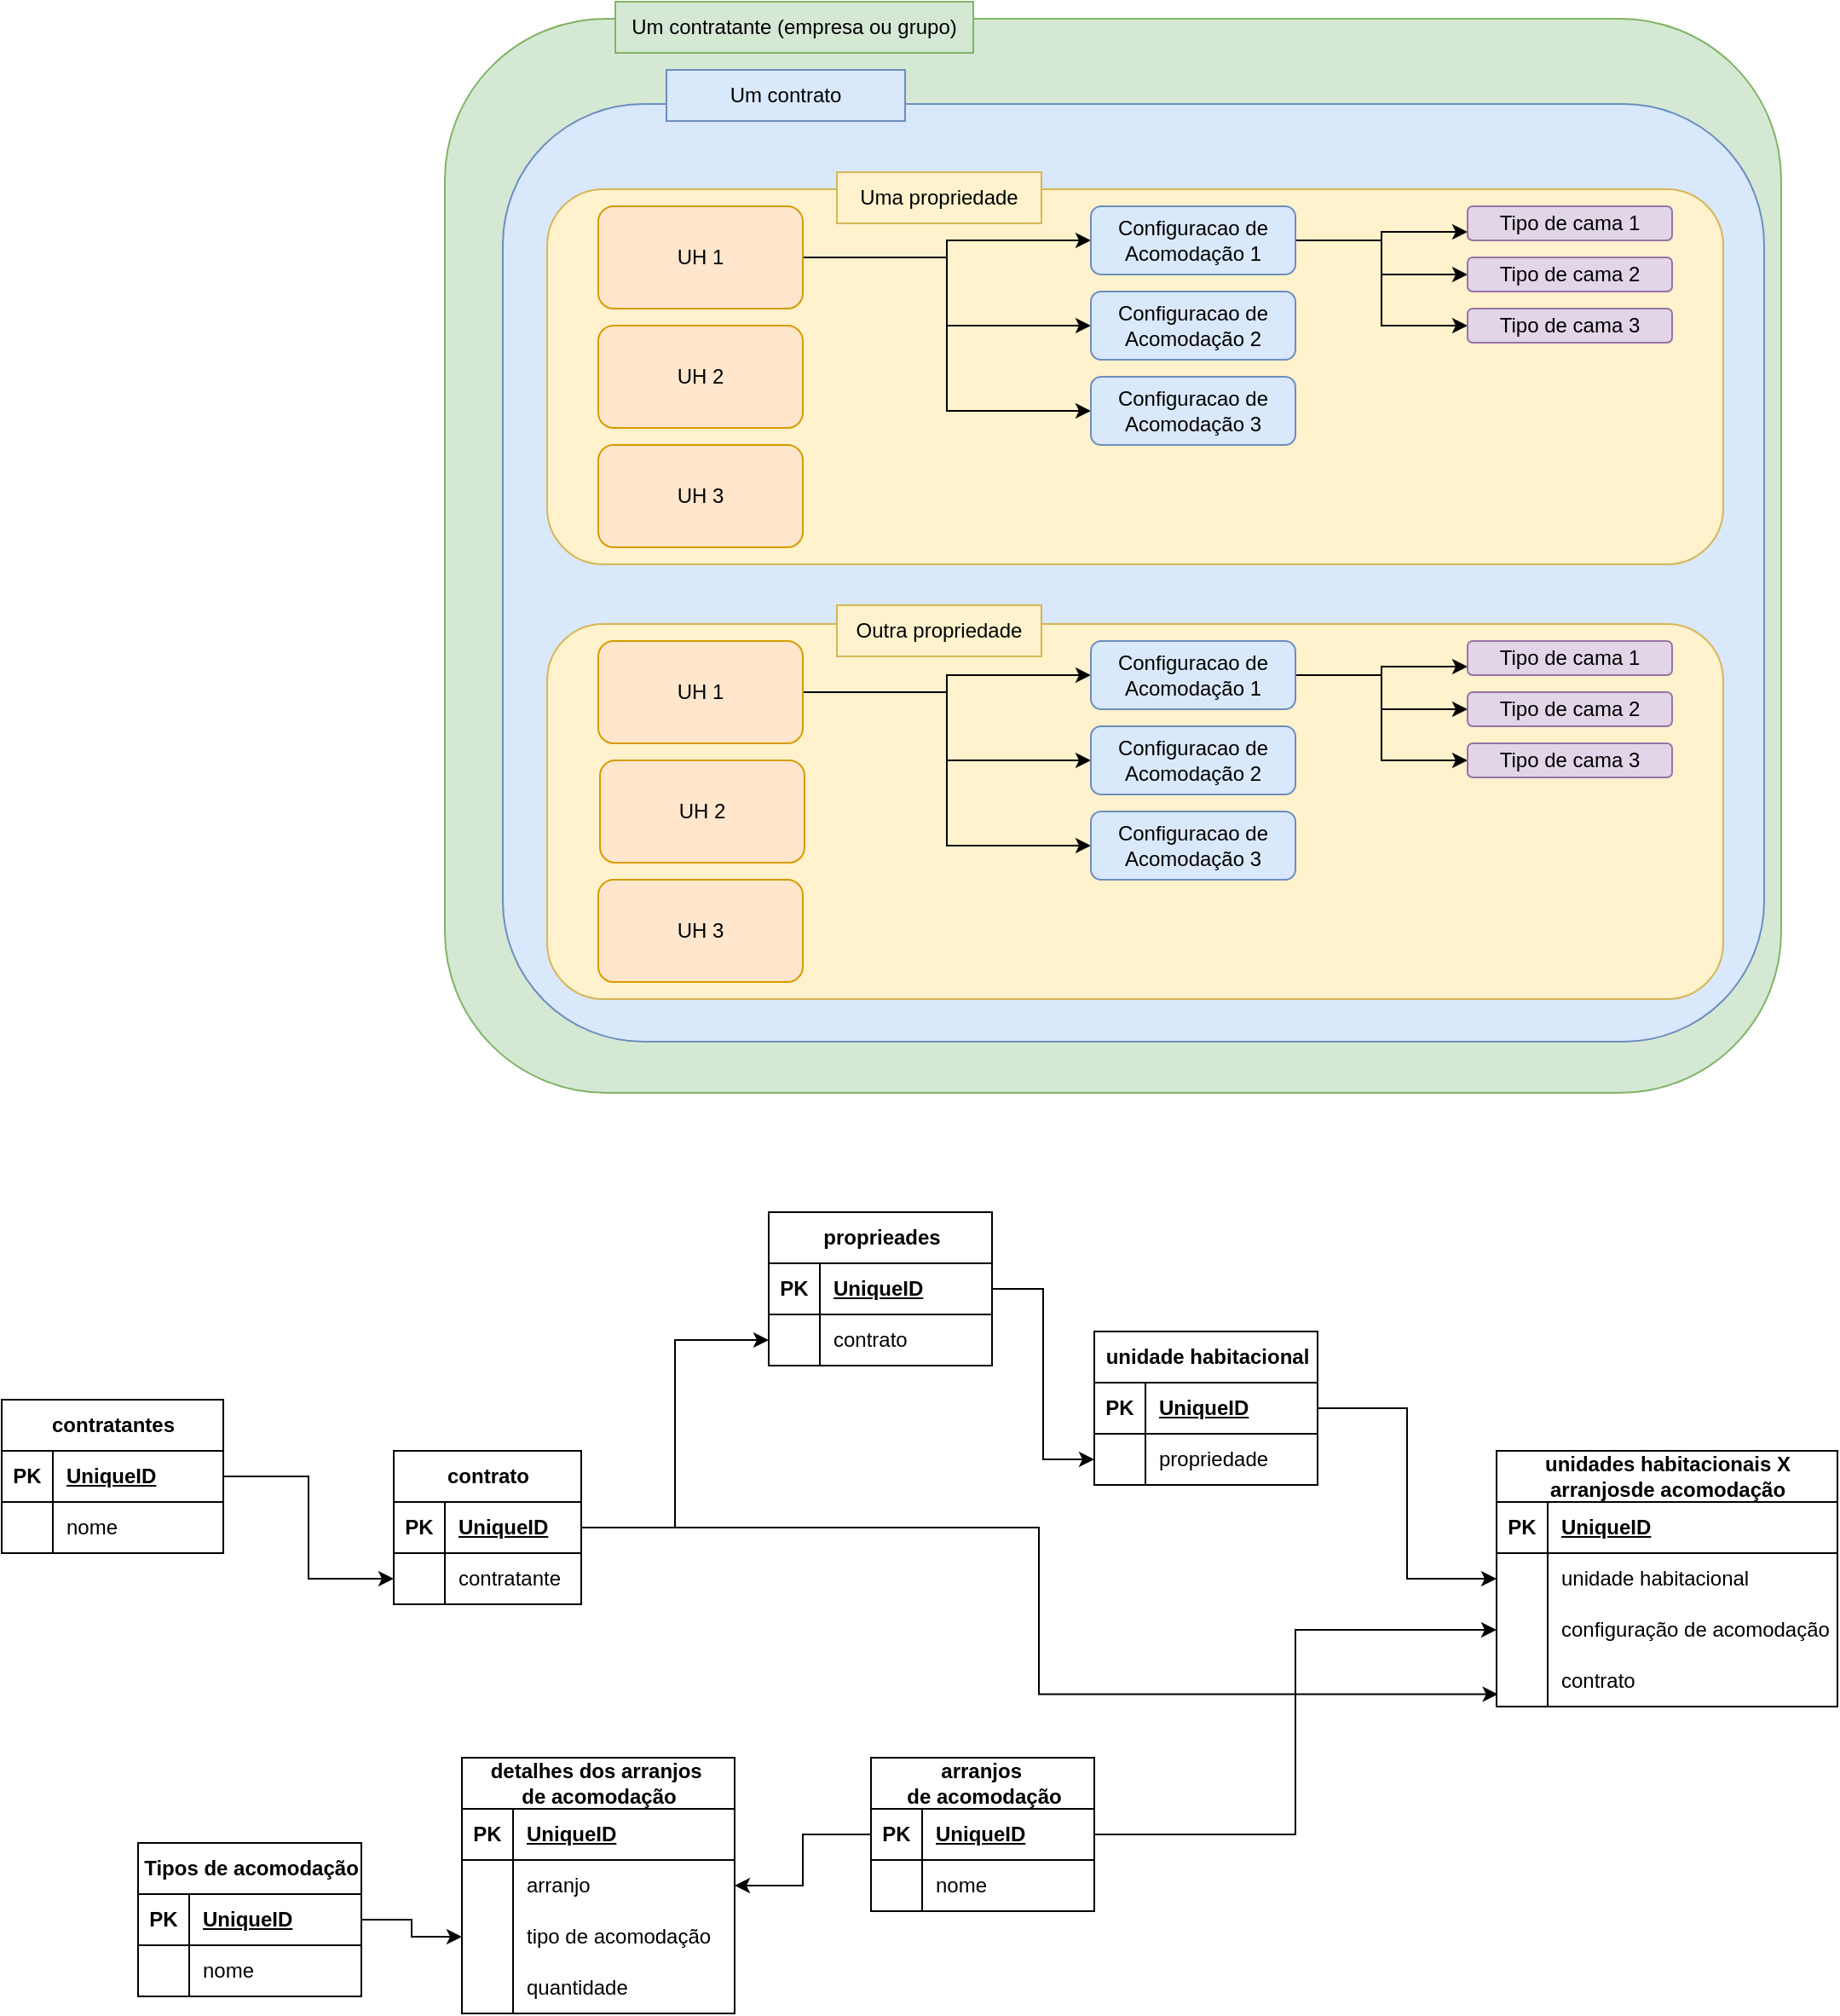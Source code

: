 <mxfile version="24.7.17">
  <diagram name="Página-1" id="bzNBxCzF1qFJ-Q7jRz6z">
    <mxGraphModel dx="2117" dy="725" grid="1" gridSize="10" guides="1" tooltips="1" connect="1" arrows="1" fold="1" page="1" pageScale="1" pageWidth="827" pageHeight="1169" math="0" shadow="0">
      <root>
        <mxCell id="0" />
        <mxCell id="1" parent="0" />
        <mxCell id="Z4XfltfonYbvwZVMahgY-47" value="" style="rounded=1;whiteSpace=wrap;html=1;fillColor=#d5e8d4;strokeColor=#82b366;" parent="1" vertex="1">
          <mxGeometry x="30" y="70" width="784" height="630" as="geometry" />
        </mxCell>
        <mxCell id="Z4XfltfonYbvwZVMahgY-44" value="" style="rounded=1;whiteSpace=wrap;html=1;fillColor=#dae8fc;strokeColor=#6c8ebf;" parent="1" vertex="1">
          <mxGeometry x="64" y="120" width="740" height="550" as="geometry" />
        </mxCell>
        <mxCell id="Z4XfltfonYbvwZVMahgY-8" value="" style="rounded=1;whiteSpace=wrap;html=1;fillColor=#fff2cc;strokeColor=#d6b656;" parent="1" vertex="1">
          <mxGeometry x="90" y="170" width="690" height="220" as="geometry" />
        </mxCell>
        <mxCell id="Z4XfltfonYbvwZVMahgY-5" value="Uma propriedade" style="text;html=1;align=center;verticalAlign=middle;whiteSpace=wrap;rounded=0;fillColor=#fff2cc;strokeColor=#d6b656;" parent="1" vertex="1">
          <mxGeometry x="260" y="160" width="120" height="30" as="geometry" />
        </mxCell>
        <mxCell id="Z4XfltfonYbvwZVMahgY-15" style="edgeStyle=orthogonalEdgeStyle;rounded=0;orthogonalLoop=1;jettySize=auto;html=1;" parent="1" source="Z4XfltfonYbvwZVMahgY-9" target="Z4XfltfonYbvwZVMahgY-12" edge="1">
          <mxGeometry relative="1" as="geometry" />
        </mxCell>
        <mxCell id="Z4XfltfonYbvwZVMahgY-17" style="edgeStyle=orthogonalEdgeStyle;rounded=0;orthogonalLoop=1;jettySize=auto;html=1;entryX=0;entryY=0.5;entryDx=0;entryDy=0;" parent="1" source="Z4XfltfonYbvwZVMahgY-9" target="Z4XfltfonYbvwZVMahgY-14" edge="1">
          <mxGeometry relative="1" as="geometry" />
        </mxCell>
        <mxCell id="Z4XfltfonYbvwZVMahgY-18" style="edgeStyle=orthogonalEdgeStyle;rounded=0;orthogonalLoop=1;jettySize=auto;html=1;entryX=0;entryY=0.5;entryDx=0;entryDy=0;" parent="1" source="Z4XfltfonYbvwZVMahgY-9" target="Z4XfltfonYbvwZVMahgY-13" edge="1">
          <mxGeometry relative="1" as="geometry" />
        </mxCell>
        <mxCell id="Z4XfltfonYbvwZVMahgY-9" value="UH 1" style="rounded=1;whiteSpace=wrap;html=1;fillColor=#ffe6cc;strokeColor=#d79b00;" parent="1" vertex="1">
          <mxGeometry x="120" y="180" width="120" height="60" as="geometry" />
        </mxCell>
        <mxCell id="Z4XfltfonYbvwZVMahgY-10" value="UH 2" style="rounded=1;whiteSpace=wrap;html=1;fillColor=#ffe6cc;strokeColor=#d79b00;" parent="1" vertex="1">
          <mxGeometry x="120" y="250" width="120" height="60" as="geometry" />
        </mxCell>
        <mxCell id="Z4XfltfonYbvwZVMahgY-11" value="UH 3" style="rounded=1;whiteSpace=wrap;html=1;fillColor=#ffe6cc;strokeColor=#d79b00;" parent="1" vertex="1">
          <mxGeometry x="120" y="320" width="120" height="60" as="geometry" />
        </mxCell>
        <mxCell id="Z4XfltfonYbvwZVMahgY-23" style="edgeStyle=orthogonalEdgeStyle;rounded=0;orthogonalLoop=1;jettySize=auto;html=1;entryX=0;entryY=0.75;entryDx=0;entryDy=0;" parent="1" source="Z4XfltfonYbvwZVMahgY-12" target="Z4XfltfonYbvwZVMahgY-19" edge="1">
          <mxGeometry relative="1" as="geometry" />
        </mxCell>
        <mxCell id="Z4XfltfonYbvwZVMahgY-24" style="edgeStyle=orthogonalEdgeStyle;rounded=0;orthogonalLoop=1;jettySize=auto;html=1;" parent="1" source="Z4XfltfonYbvwZVMahgY-12" target="Z4XfltfonYbvwZVMahgY-20" edge="1">
          <mxGeometry relative="1" as="geometry" />
        </mxCell>
        <mxCell id="Z4XfltfonYbvwZVMahgY-25" style="edgeStyle=orthogonalEdgeStyle;rounded=0;orthogonalLoop=1;jettySize=auto;html=1;entryX=0;entryY=0.5;entryDx=0;entryDy=0;" parent="1" source="Z4XfltfonYbvwZVMahgY-12" target="Z4XfltfonYbvwZVMahgY-21" edge="1">
          <mxGeometry relative="1" as="geometry" />
        </mxCell>
        <mxCell id="Z4XfltfonYbvwZVMahgY-12" value="Configuracao de Acomodação 1" style="rounded=1;whiteSpace=wrap;html=1;fillColor=#dae8fc;strokeColor=#6c8ebf;" parent="1" vertex="1">
          <mxGeometry x="409" y="180" width="120" height="40" as="geometry" />
        </mxCell>
        <mxCell id="Z4XfltfonYbvwZVMahgY-13" value="Configuracao de Acomodação 2" style="rounded=1;whiteSpace=wrap;html=1;fillColor=#dae8fc;strokeColor=#6c8ebf;" parent="1" vertex="1">
          <mxGeometry x="409" y="230" width="120" height="40" as="geometry" />
        </mxCell>
        <mxCell id="Z4XfltfonYbvwZVMahgY-14" value="Configuracao de Acomodação 3" style="rounded=1;whiteSpace=wrap;html=1;fillColor=#dae8fc;strokeColor=#6c8ebf;" parent="1" vertex="1">
          <mxGeometry x="409" y="280" width="120" height="40" as="geometry" />
        </mxCell>
        <mxCell id="Z4XfltfonYbvwZVMahgY-19" value="Tipo de cama 1" style="rounded=1;whiteSpace=wrap;html=1;fillColor=#e1d5e7;strokeColor=#9673a6;" parent="1" vertex="1">
          <mxGeometry x="630" y="180" width="120" height="20" as="geometry" />
        </mxCell>
        <mxCell id="Z4XfltfonYbvwZVMahgY-20" value="Tipo de cama 2" style="rounded=1;whiteSpace=wrap;html=1;fillColor=#e1d5e7;strokeColor=#9673a6;" parent="1" vertex="1">
          <mxGeometry x="630" y="210" width="120" height="20" as="geometry" />
        </mxCell>
        <mxCell id="Z4XfltfonYbvwZVMahgY-21" value="Tipo de cama 3" style="rounded=1;whiteSpace=wrap;html=1;fillColor=#e1d5e7;strokeColor=#9673a6;" parent="1" vertex="1">
          <mxGeometry x="630" y="240" width="120" height="20" as="geometry" />
        </mxCell>
        <mxCell id="Z4XfltfonYbvwZVMahgY-27" value="" style="rounded=1;whiteSpace=wrap;html=1;fillColor=#fff2cc;strokeColor=#d6b656;" parent="1" vertex="1">
          <mxGeometry x="90" y="425" width="690" height="220" as="geometry" />
        </mxCell>
        <mxCell id="Z4XfltfonYbvwZVMahgY-28" style="edgeStyle=orthogonalEdgeStyle;rounded=0;orthogonalLoop=1;jettySize=auto;html=1;" parent="1" source="Z4XfltfonYbvwZVMahgY-31" target="Z4XfltfonYbvwZVMahgY-37" edge="1">
          <mxGeometry relative="1" as="geometry" />
        </mxCell>
        <mxCell id="Z4XfltfonYbvwZVMahgY-29" style="edgeStyle=orthogonalEdgeStyle;rounded=0;orthogonalLoop=1;jettySize=auto;html=1;entryX=0;entryY=0.5;entryDx=0;entryDy=0;" parent="1" source="Z4XfltfonYbvwZVMahgY-31" target="Z4XfltfonYbvwZVMahgY-39" edge="1">
          <mxGeometry relative="1" as="geometry" />
        </mxCell>
        <mxCell id="Z4XfltfonYbvwZVMahgY-30" style="edgeStyle=orthogonalEdgeStyle;rounded=0;orthogonalLoop=1;jettySize=auto;html=1;entryX=0;entryY=0.5;entryDx=0;entryDy=0;" parent="1" source="Z4XfltfonYbvwZVMahgY-31" target="Z4XfltfonYbvwZVMahgY-38" edge="1">
          <mxGeometry relative="1" as="geometry" />
        </mxCell>
        <mxCell id="Z4XfltfonYbvwZVMahgY-31" value="UH 1" style="rounded=1;whiteSpace=wrap;html=1;fillColor=#ffe6cc;strokeColor=#d79b00;" parent="1" vertex="1">
          <mxGeometry x="120" y="435" width="120" height="60" as="geometry" />
        </mxCell>
        <mxCell id="Z4XfltfonYbvwZVMahgY-32" value="UH 2" style="rounded=1;whiteSpace=wrap;html=1;fillColor=#ffe6cc;strokeColor=#d79b00;" parent="1" vertex="1">
          <mxGeometry x="121" y="505" width="120" height="60" as="geometry" />
        </mxCell>
        <mxCell id="Z4XfltfonYbvwZVMahgY-33" value="UH 3" style="rounded=1;whiteSpace=wrap;html=1;fillColor=#ffe6cc;strokeColor=#d79b00;" parent="1" vertex="1">
          <mxGeometry x="120" y="575" width="120" height="60" as="geometry" />
        </mxCell>
        <mxCell id="Z4XfltfonYbvwZVMahgY-34" style="edgeStyle=orthogonalEdgeStyle;rounded=0;orthogonalLoop=1;jettySize=auto;html=1;entryX=0;entryY=0.75;entryDx=0;entryDy=0;" parent="1" source="Z4XfltfonYbvwZVMahgY-37" target="Z4XfltfonYbvwZVMahgY-40" edge="1">
          <mxGeometry relative="1" as="geometry" />
        </mxCell>
        <mxCell id="Z4XfltfonYbvwZVMahgY-35" style="edgeStyle=orthogonalEdgeStyle;rounded=0;orthogonalLoop=1;jettySize=auto;html=1;" parent="1" source="Z4XfltfonYbvwZVMahgY-37" target="Z4XfltfonYbvwZVMahgY-41" edge="1">
          <mxGeometry relative="1" as="geometry" />
        </mxCell>
        <mxCell id="Z4XfltfonYbvwZVMahgY-36" style="edgeStyle=orthogonalEdgeStyle;rounded=0;orthogonalLoop=1;jettySize=auto;html=1;entryX=0;entryY=0.5;entryDx=0;entryDy=0;" parent="1" source="Z4XfltfonYbvwZVMahgY-37" target="Z4XfltfonYbvwZVMahgY-42" edge="1">
          <mxGeometry relative="1" as="geometry" />
        </mxCell>
        <mxCell id="Z4XfltfonYbvwZVMahgY-37" value="Configuracao de Acomodação 1" style="rounded=1;whiteSpace=wrap;html=1;fillColor=#dae8fc;strokeColor=#6c8ebf;" parent="1" vertex="1">
          <mxGeometry x="409" y="435" width="120" height="40" as="geometry" />
        </mxCell>
        <mxCell id="Z4XfltfonYbvwZVMahgY-38" value="Configuracao de Acomodação 2" style="rounded=1;whiteSpace=wrap;html=1;fillColor=#dae8fc;strokeColor=#6c8ebf;" parent="1" vertex="1">
          <mxGeometry x="409" y="485" width="120" height="40" as="geometry" />
        </mxCell>
        <mxCell id="Z4XfltfonYbvwZVMahgY-39" value="Configuracao de Acomodação 3" style="rounded=1;whiteSpace=wrap;html=1;fillColor=#dae8fc;strokeColor=#6c8ebf;" parent="1" vertex="1">
          <mxGeometry x="409" y="535" width="120" height="40" as="geometry" />
        </mxCell>
        <mxCell id="Z4XfltfonYbvwZVMahgY-40" value="Tipo de cama 1" style="rounded=1;whiteSpace=wrap;html=1;fillColor=#e1d5e7;strokeColor=#9673a6;" parent="1" vertex="1">
          <mxGeometry x="630" y="435" width="120" height="20" as="geometry" />
        </mxCell>
        <mxCell id="Z4XfltfonYbvwZVMahgY-41" value="Tipo de cama 2" style="rounded=1;whiteSpace=wrap;html=1;fillColor=#e1d5e7;strokeColor=#9673a6;" parent="1" vertex="1">
          <mxGeometry x="630" y="465" width="120" height="20" as="geometry" />
        </mxCell>
        <mxCell id="Z4XfltfonYbvwZVMahgY-42" value="Tipo de cama 3" style="rounded=1;whiteSpace=wrap;html=1;fillColor=#e1d5e7;strokeColor=#9673a6;" parent="1" vertex="1">
          <mxGeometry x="630" y="495" width="120" height="20" as="geometry" />
        </mxCell>
        <mxCell id="Z4XfltfonYbvwZVMahgY-43" value="Outra propriedade" style="text;html=1;align=center;verticalAlign=middle;whiteSpace=wrap;rounded=0;fillColor=#fff2cc;strokeColor=#d6b656;" parent="1" vertex="1">
          <mxGeometry x="260" y="414" width="120" height="30" as="geometry" />
        </mxCell>
        <mxCell id="Z4XfltfonYbvwZVMahgY-45" value="Um contrato" style="text;html=1;align=center;verticalAlign=middle;whiteSpace=wrap;rounded=0;fillColor=#dae8fc;strokeColor=#6c8ebf;" parent="1" vertex="1">
          <mxGeometry x="160" y="100" width="140" height="30" as="geometry" />
        </mxCell>
        <mxCell id="Z4XfltfonYbvwZVMahgY-48" value="Um contratante (empresa ou grupo)" style="text;html=1;align=center;verticalAlign=middle;whiteSpace=wrap;rounded=0;fillColor=#d5e8d4;strokeColor=#82b366;" parent="1" vertex="1">
          <mxGeometry x="130" y="60" width="210" height="30" as="geometry" />
        </mxCell>
        <mxCell id="Z4XfltfonYbvwZVMahgY-49" value="contratantes" style="shape=table;startSize=30;container=1;collapsible=1;childLayout=tableLayout;fixedRows=1;rowLines=0;fontStyle=1;align=center;resizeLast=1;html=1;" parent="1" vertex="1">
          <mxGeometry x="-230" y="880" width="130" height="90" as="geometry" />
        </mxCell>
        <mxCell id="Z4XfltfonYbvwZVMahgY-50" value="" style="shape=tableRow;horizontal=0;startSize=0;swimlaneHead=0;swimlaneBody=0;fillColor=none;collapsible=0;dropTarget=0;points=[[0,0.5],[1,0.5]];portConstraint=eastwest;top=0;left=0;right=0;bottom=1;" parent="Z4XfltfonYbvwZVMahgY-49" vertex="1">
          <mxGeometry y="30" width="130" height="30" as="geometry" />
        </mxCell>
        <mxCell id="Z4XfltfonYbvwZVMahgY-51" value="PK" style="shape=partialRectangle;connectable=0;fillColor=none;top=0;left=0;bottom=0;right=0;fontStyle=1;overflow=hidden;whiteSpace=wrap;html=1;" parent="Z4XfltfonYbvwZVMahgY-50" vertex="1">
          <mxGeometry width="30" height="30" as="geometry">
            <mxRectangle width="30" height="30" as="alternateBounds" />
          </mxGeometry>
        </mxCell>
        <mxCell id="Z4XfltfonYbvwZVMahgY-52" value="UniqueID" style="shape=partialRectangle;connectable=0;fillColor=none;top=0;left=0;bottom=0;right=0;align=left;spacingLeft=6;fontStyle=5;overflow=hidden;whiteSpace=wrap;html=1;" parent="Z4XfltfonYbvwZVMahgY-50" vertex="1">
          <mxGeometry x="30" width="100" height="30" as="geometry">
            <mxRectangle width="100" height="30" as="alternateBounds" />
          </mxGeometry>
        </mxCell>
        <mxCell id="Z4XfltfonYbvwZVMahgY-53" value="" style="shape=tableRow;horizontal=0;startSize=0;swimlaneHead=0;swimlaneBody=0;fillColor=none;collapsible=0;dropTarget=0;points=[[0,0.5],[1,0.5]];portConstraint=eastwest;top=0;left=0;right=0;bottom=0;" parent="Z4XfltfonYbvwZVMahgY-49" vertex="1">
          <mxGeometry y="60" width="130" height="30" as="geometry" />
        </mxCell>
        <mxCell id="Z4XfltfonYbvwZVMahgY-54" value="" style="shape=partialRectangle;connectable=0;fillColor=none;top=0;left=0;bottom=0;right=0;editable=1;overflow=hidden;whiteSpace=wrap;html=1;" parent="Z4XfltfonYbvwZVMahgY-53" vertex="1">
          <mxGeometry width="30" height="30" as="geometry">
            <mxRectangle width="30" height="30" as="alternateBounds" />
          </mxGeometry>
        </mxCell>
        <mxCell id="Z4XfltfonYbvwZVMahgY-55" value="nome" style="shape=partialRectangle;connectable=0;fillColor=none;top=0;left=0;bottom=0;right=0;align=left;spacingLeft=6;overflow=hidden;whiteSpace=wrap;html=1;" parent="Z4XfltfonYbvwZVMahgY-53" vertex="1">
          <mxGeometry x="30" width="100" height="30" as="geometry">
            <mxRectangle width="100" height="30" as="alternateBounds" />
          </mxGeometry>
        </mxCell>
        <mxCell id="Z4XfltfonYbvwZVMahgY-62" value="contrato" style="shape=table;startSize=30;container=1;collapsible=1;childLayout=tableLayout;fixedRows=1;rowLines=0;fontStyle=1;align=center;resizeLast=1;html=1;" parent="1" vertex="1">
          <mxGeometry y="910" width="110" height="90" as="geometry" />
        </mxCell>
        <mxCell id="Z4XfltfonYbvwZVMahgY-63" value="" style="shape=tableRow;horizontal=0;startSize=0;swimlaneHead=0;swimlaneBody=0;fillColor=none;collapsible=0;dropTarget=0;points=[[0,0.5],[1,0.5]];portConstraint=eastwest;top=0;left=0;right=0;bottom=1;" parent="Z4XfltfonYbvwZVMahgY-62" vertex="1">
          <mxGeometry y="30" width="110" height="30" as="geometry" />
        </mxCell>
        <mxCell id="Z4XfltfonYbvwZVMahgY-64" value="PK" style="shape=partialRectangle;connectable=0;fillColor=none;top=0;left=0;bottom=0;right=0;fontStyle=1;overflow=hidden;whiteSpace=wrap;html=1;" parent="Z4XfltfonYbvwZVMahgY-63" vertex="1">
          <mxGeometry width="30" height="30" as="geometry">
            <mxRectangle width="30" height="30" as="alternateBounds" />
          </mxGeometry>
        </mxCell>
        <mxCell id="Z4XfltfonYbvwZVMahgY-65" value="UniqueID" style="shape=partialRectangle;connectable=0;fillColor=none;top=0;left=0;bottom=0;right=0;align=left;spacingLeft=6;fontStyle=5;overflow=hidden;whiteSpace=wrap;html=1;" parent="Z4XfltfonYbvwZVMahgY-63" vertex="1">
          <mxGeometry x="30" width="80" height="30" as="geometry">
            <mxRectangle width="80" height="30" as="alternateBounds" />
          </mxGeometry>
        </mxCell>
        <mxCell id="Z4XfltfonYbvwZVMahgY-66" value="" style="shape=tableRow;horizontal=0;startSize=0;swimlaneHead=0;swimlaneBody=0;fillColor=none;collapsible=0;dropTarget=0;points=[[0,0.5],[1,0.5]];portConstraint=eastwest;top=0;left=0;right=0;bottom=0;" parent="Z4XfltfonYbvwZVMahgY-62" vertex="1">
          <mxGeometry y="60" width="110" height="30" as="geometry" />
        </mxCell>
        <mxCell id="Z4XfltfonYbvwZVMahgY-67" value="" style="shape=partialRectangle;connectable=0;fillColor=none;top=0;left=0;bottom=0;right=0;editable=1;overflow=hidden;whiteSpace=wrap;html=1;" parent="Z4XfltfonYbvwZVMahgY-66" vertex="1">
          <mxGeometry width="30" height="30" as="geometry">
            <mxRectangle width="30" height="30" as="alternateBounds" />
          </mxGeometry>
        </mxCell>
        <mxCell id="Z4XfltfonYbvwZVMahgY-68" value="contratante" style="shape=partialRectangle;connectable=0;fillColor=none;top=0;left=0;bottom=0;right=0;align=left;spacingLeft=6;overflow=hidden;whiteSpace=wrap;html=1;" parent="Z4XfltfonYbvwZVMahgY-66" vertex="1">
          <mxGeometry x="30" width="80" height="30" as="geometry">
            <mxRectangle width="80" height="30" as="alternateBounds" />
          </mxGeometry>
        </mxCell>
        <mxCell id="Z4XfltfonYbvwZVMahgY-69" style="edgeStyle=orthogonalEdgeStyle;rounded=0;orthogonalLoop=1;jettySize=auto;html=1;" parent="1" source="Z4XfltfonYbvwZVMahgY-50" target="Z4XfltfonYbvwZVMahgY-66" edge="1">
          <mxGeometry relative="1" as="geometry" />
        </mxCell>
        <mxCell id="Z4XfltfonYbvwZVMahgY-70" value="unidade habitacional" style="shape=table;startSize=30;container=1;collapsible=1;childLayout=tableLayout;fixedRows=1;rowLines=0;fontStyle=1;align=center;resizeLast=1;html=1;" parent="1" vertex="1">
          <mxGeometry x="411" y="840" width="131" height="90" as="geometry" />
        </mxCell>
        <mxCell id="Z4XfltfonYbvwZVMahgY-71" value="" style="shape=tableRow;horizontal=0;startSize=0;swimlaneHead=0;swimlaneBody=0;fillColor=none;collapsible=0;dropTarget=0;points=[[0,0.5],[1,0.5]];portConstraint=eastwest;top=0;left=0;right=0;bottom=1;" parent="Z4XfltfonYbvwZVMahgY-70" vertex="1">
          <mxGeometry y="30" width="131" height="30" as="geometry" />
        </mxCell>
        <mxCell id="Z4XfltfonYbvwZVMahgY-72" value="PK" style="shape=partialRectangle;connectable=0;fillColor=none;top=0;left=0;bottom=0;right=0;fontStyle=1;overflow=hidden;whiteSpace=wrap;html=1;" parent="Z4XfltfonYbvwZVMahgY-71" vertex="1">
          <mxGeometry width="30" height="30" as="geometry">
            <mxRectangle width="30" height="30" as="alternateBounds" />
          </mxGeometry>
        </mxCell>
        <mxCell id="Z4XfltfonYbvwZVMahgY-73" value="UniqueID" style="shape=partialRectangle;connectable=0;fillColor=none;top=0;left=0;bottom=0;right=0;align=left;spacingLeft=6;fontStyle=5;overflow=hidden;whiteSpace=wrap;html=1;" parent="Z4XfltfonYbvwZVMahgY-71" vertex="1">
          <mxGeometry x="30" width="101" height="30" as="geometry">
            <mxRectangle width="101" height="30" as="alternateBounds" />
          </mxGeometry>
        </mxCell>
        <mxCell id="Z4XfltfonYbvwZVMahgY-74" value="" style="shape=tableRow;horizontal=0;startSize=0;swimlaneHead=0;swimlaneBody=0;fillColor=none;collapsible=0;dropTarget=0;points=[[0,0.5],[1,0.5]];portConstraint=eastwest;top=0;left=0;right=0;bottom=0;" parent="Z4XfltfonYbvwZVMahgY-70" vertex="1">
          <mxGeometry y="60" width="131" height="30" as="geometry" />
        </mxCell>
        <mxCell id="Z4XfltfonYbvwZVMahgY-75" value="" style="shape=partialRectangle;connectable=0;fillColor=none;top=0;left=0;bottom=0;right=0;editable=1;overflow=hidden;whiteSpace=wrap;html=1;" parent="Z4XfltfonYbvwZVMahgY-74" vertex="1">
          <mxGeometry width="30" height="30" as="geometry">
            <mxRectangle width="30" height="30" as="alternateBounds" />
          </mxGeometry>
        </mxCell>
        <mxCell id="Z4XfltfonYbvwZVMahgY-76" value="propriedade" style="shape=partialRectangle;connectable=0;fillColor=none;top=0;left=0;bottom=0;right=0;align=left;spacingLeft=6;overflow=hidden;whiteSpace=wrap;html=1;" parent="Z4XfltfonYbvwZVMahgY-74" vertex="1">
          <mxGeometry x="30" width="101" height="30" as="geometry">
            <mxRectangle width="101" height="30" as="alternateBounds" />
          </mxGeometry>
        </mxCell>
        <mxCell id="Z4XfltfonYbvwZVMahgY-78" value="arranjos&amp;nbsp;&lt;div&gt;de acomodação&lt;/div&gt;" style="shape=table;startSize=30;container=1;collapsible=1;childLayout=tableLayout;fixedRows=1;rowLines=0;fontStyle=1;align=center;resizeLast=1;html=1;" parent="1" vertex="1">
          <mxGeometry x="280" y="1090" width="131" height="90" as="geometry" />
        </mxCell>
        <mxCell id="Z4XfltfonYbvwZVMahgY-79" value="" style="shape=tableRow;horizontal=0;startSize=0;swimlaneHead=0;swimlaneBody=0;fillColor=none;collapsible=0;dropTarget=0;points=[[0,0.5],[1,0.5]];portConstraint=eastwest;top=0;left=0;right=0;bottom=1;" parent="Z4XfltfonYbvwZVMahgY-78" vertex="1">
          <mxGeometry y="30" width="131" height="30" as="geometry" />
        </mxCell>
        <mxCell id="Z4XfltfonYbvwZVMahgY-80" value="PK" style="shape=partialRectangle;connectable=0;fillColor=none;top=0;left=0;bottom=0;right=0;fontStyle=1;overflow=hidden;whiteSpace=wrap;html=1;" parent="Z4XfltfonYbvwZVMahgY-79" vertex="1">
          <mxGeometry width="30" height="30" as="geometry">
            <mxRectangle width="30" height="30" as="alternateBounds" />
          </mxGeometry>
        </mxCell>
        <mxCell id="Z4XfltfonYbvwZVMahgY-81" value="UniqueID" style="shape=partialRectangle;connectable=0;fillColor=none;top=0;left=0;bottom=0;right=0;align=left;spacingLeft=6;fontStyle=5;overflow=hidden;whiteSpace=wrap;html=1;" parent="Z4XfltfonYbvwZVMahgY-79" vertex="1">
          <mxGeometry x="30" width="101" height="30" as="geometry">
            <mxRectangle width="101" height="30" as="alternateBounds" />
          </mxGeometry>
        </mxCell>
        <mxCell id="Z4XfltfonYbvwZVMahgY-82" value="" style="shape=tableRow;horizontal=0;startSize=0;swimlaneHead=0;swimlaneBody=0;fillColor=none;collapsible=0;dropTarget=0;points=[[0,0.5],[1,0.5]];portConstraint=eastwest;top=0;left=0;right=0;bottom=0;" parent="Z4XfltfonYbvwZVMahgY-78" vertex="1">
          <mxGeometry y="60" width="131" height="30" as="geometry" />
        </mxCell>
        <mxCell id="Z4XfltfonYbvwZVMahgY-83" value="" style="shape=partialRectangle;connectable=0;fillColor=none;top=0;left=0;bottom=0;right=0;editable=1;overflow=hidden;whiteSpace=wrap;html=1;" parent="Z4XfltfonYbvwZVMahgY-82" vertex="1">
          <mxGeometry width="30" height="30" as="geometry">
            <mxRectangle width="30" height="30" as="alternateBounds" />
          </mxGeometry>
        </mxCell>
        <mxCell id="Z4XfltfonYbvwZVMahgY-84" value="nome" style="shape=partialRectangle;connectable=0;fillColor=none;top=0;left=0;bottom=0;right=0;align=left;spacingLeft=6;overflow=hidden;whiteSpace=wrap;html=1;" parent="Z4XfltfonYbvwZVMahgY-82" vertex="1">
          <mxGeometry x="30" width="101" height="30" as="geometry">
            <mxRectangle width="101" height="30" as="alternateBounds" />
          </mxGeometry>
        </mxCell>
        <mxCell id="Z4XfltfonYbvwZVMahgY-93" value="unidades habitacionais X&lt;div&gt;arranjosde acomodação&lt;/div&gt;" style="shape=table;startSize=30;container=1;collapsible=1;childLayout=tableLayout;fixedRows=1;rowLines=0;fontStyle=1;align=center;resizeLast=1;html=1;" parent="1" vertex="1">
          <mxGeometry x="647" y="910" width="200" height="150" as="geometry" />
        </mxCell>
        <mxCell id="Z4XfltfonYbvwZVMahgY-94" value="" style="shape=tableRow;horizontal=0;startSize=0;swimlaneHead=0;swimlaneBody=0;fillColor=none;collapsible=0;dropTarget=0;points=[[0,0.5],[1,0.5]];portConstraint=eastwest;top=0;left=0;right=0;bottom=1;" parent="Z4XfltfonYbvwZVMahgY-93" vertex="1">
          <mxGeometry y="30" width="200" height="30" as="geometry" />
        </mxCell>
        <mxCell id="Z4XfltfonYbvwZVMahgY-95" value="PK" style="shape=partialRectangle;connectable=0;fillColor=none;top=0;left=0;bottom=0;right=0;fontStyle=1;overflow=hidden;whiteSpace=wrap;html=1;" parent="Z4XfltfonYbvwZVMahgY-94" vertex="1">
          <mxGeometry width="30" height="30" as="geometry">
            <mxRectangle width="30" height="30" as="alternateBounds" />
          </mxGeometry>
        </mxCell>
        <mxCell id="Z4XfltfonYbvwZVMahgY-96" value="UniqueID" style="shape=partialRectangle;connectable=0;fillColor=none;top=0;left=0;bottom=0;right=0;align=left;spacingLeft=6;fontStyle=5;overflow=hidden;whiteSpace=wrap;html=1;" parent="Z4XfltfonYbvwZVMahgY-94" vertex="1">
          <mxGeometry x="30" width="170" height="30" as="geometry">
            <mxRectangle width="170" height="30" as="alternateBounds" />
          </mxGeometry>
        </mxCell>
        <mxCell id="Z4XfltfonYbvwZVMahgY-97" value="" style="shape=tableRow;horizontal=0;startSize=0;swimlaneHead=0;swimlaneBody=0;fillColor=none;collapsible=0;dropTarget=0;points=[[0,0.5],[1,0.5]];portConstraint=eastwest;top=0;left=0;right=0;bottom=0;" parent="Z4XfltfonYbvwZVMahgY-93" vertex="1">
          <mxGeometry y="60" width="200" height="30" as="geometry" />
        </mxCell>
        <mxCell id="Z4XfltfonYbvwZVMahgY-98" value="" style="shape=partialRectangle;connectable=0;fillColor=none;top=0;left=0;bottom=0;right=0;editable=1;overflow=hidden;whiteSpace=wrap;html=1;" parent="Z4XfltfonYbvwZVMahgY-97" vertex="1">
          <mxGeometry width="30" height="30" as="geometry">
            <mxRectangle width="30" height="30" as="alternateBounds" />
          </mxGeometry>
        </mxCell>
        <mxCell id="Z4XfltfonYbvwZVMahgY-99" value="unidade habitacional" style="shape=partialRectangle;connectable=0;fillColor=none;top=0;left=0;bottom=0;right=0;align=left;spacingLeft=6;overflow=hidden;whiteSpace=wrap;html=1;" parent="Z4XfltfonYbvwZVMahgY-97" vertex="1">
          <mxGeometry x="30" width="170" height="30" as="geometry">
            <mxRectangle width="170" height="30" as="alternateBounds" />
          </mxGeometry>
        </mxCell>
        <mxCell id="Z4XfltfonYbvwZVMahgY-100" value="" style="shape=tableRow;horizontal=0;startSize=0;swimlaneHead=0;swimlaneBody=0;fillColor=none;collapsible=0;dropTarget=0;points=[[0,0.5],[1,0.5]];portConstraint=eastwest;top=0;left=0;right=0;bottom=0;" parent="Z4XfltfonYbvwZVMahgY-93" vertex="1">
          <mxGeometry y="90" width="200" height="30" as="geometry" />
        </mxCell>
        <mxCell id="Z4XfltfonYbvwZVMahgY-101" value="" style="shape=partialRectangle;connectable=0;fillColor=none;top=0;left=0;bottom=0;right=0;editable=1;overflow=hidden;whiteSpace=wrap;html=1;" parent="Z4XfltfonYbvwZVMahgY-100" vertex="1">
          <mxGeometry width="30" height="30" as="geometry">
            <mxRectangle width="30" height="30" as="alternateBounds" />
          </mxGeometry>
        </mxCell>
        <mxCell id="Z4XfltfonYbvwZVMahgY-102" value="configuração de acomodação" style="shape=partialRectangle;connectable=0;fillColor=none;top=0;left=0;bottom=0;right=0;align=left;spacingLeft=6;overflow=hidden;whiteSpace=wrap;html=1;" parent="Z4XfltfonYbvwZVMahgY-100" vertex="1">
          <mxGeometry x="30" width="170" height="30" as="geometry">
            <mxRectangle width="170" height="30" as="alternateBounds" />
          </mxGeometry>
        </mxCell>
        <mxCell id="Z4XfltfonYbvwZVMahgY-103" value="" style="shape=tableRow;horizontal=0;startSize=0;swimlaneHead=0;swimlaneBody=0;fillColor=none;collapsible=0;dropTarget=0;points=[[0,0.5],[1,0.5]];portConstraint=eastwest;top=0;left=0;right=0;bottom=0;" parent="Z4XfltfonYbvwZVMahgY-93" vertex="1">
          <mxGeometry y="120" width="200" height="30" as="geometry" />
        </mxCell>
        <mxCell id="Z4XfltfonYbvwZVMahgY-104" value="" style="shape=partialRectangle;connectable=0;fillColor=none;top=0;left=0;bottom=0;right=0;editable=1;overflow=hidden;whiteSpace=wrap;html=1;" parent="Z4XfltfonYbvwZVMahgY-103" vertex="1">
          <mxGeometry width="30" height="30" as="geometry">
            <mxRectangle width="30" height="30" as="alternateBounds" />
          </mxGeometry>
        </mxCell>
        <mxCell id="Z4XfltfonYbvwZVMahgY-105" value="contrato" style="shape=partialRectangle;connectable=0;fillColor=none;top=0;left=0;bottom=0;right=0;align=left;spacingLeft=6;overflow=hidden;whiteSpace=wrap;html=1;" parent="Z4XfltfonYbvwZVMahgY-103" vertex="1">
          <mxGeometry x="30" width="170" height="30" as="geometry">
            <mxRectangle width="170" height="30" as="alternateBounds" />
          </mxGeometry>
        </mxCell>
        <mxCell id="Z4XfltfonYbvwZVMahgY-106" style="edgeStyle=orthogonalEdgeStyle;rounded=0;orthogonalLoop=1;jettySize=auto;html=1;" parent="1" source="Z4XfltfonYbvwZVMahgY-71" target="Z4XfltfonYbvwZVMahgY-97" edge="1">
          <mxGeometry relative="1" as="geometry" />
        </mxCell>
        <mxCell id="Z4XfltfonYbvwZVMahgY-108" style="edgeStyle=orthogonalEdgeStyle;rounded=0;orthogonalLoop=1;jettySize=auto;html=1;entryX=0.004;entryY=0.76;entryDx=0;entryDy=0;entryPerimeter=0;" parent="1" source="Z4XfltfonYbvwZVMahgY-63" target="Z4XfltfonYbvwZVMahgY-103" edge="1">
          <mxGeometry relative="1" as="geometry" />
        </mxCell>
        <mxCell id="Z4XfltfonYbvwZVMahgY-110" style="edgeStyle=orthogonalEdgeStyle;rounded=0;orthogonalLoop=1;jettySize=auto;html=1;" parent="1" source="Z4XfltfonYbvwZVMahgY-79" target="Z4XfltfonYbvwZVMahgY-100" edge="1">
          <mxGeometry relative="1" as="geometry" />
        </mxCell>
        <mxCell id="Z4XfltfonYbvwZVMahgY-111" value="detalhes dos arranjos&amp;nbsp;&lt;div&gt;de acomodação&lt;/div&gt;" style="shape=table;startSize=30;container=1;collapsible=1;childLayout=tableLayout;fixedRows=1;rowLines=0;fontStyle=1;align=center;resizeLast=1;html=1;" parent="1" vertex="1">
          <mxGeometry x="40" y="1090" width="160" height="150" as="geometry" />
        </mxCell>
        <mxCell id="Z4XfltfonYbvwZVMahgY-112" value="" style="shape=tableRow;horizontal=0;startSize=0;swimlaneHead=0;swimlaneBody=0;fillColor=none;collapsible=0;dropTarget=0;points=[[0,0.5],[1,0.5]];portConstraint=eastwest;top=0;left=0;right=0;bottom=1;" parent="Z4XfltfonYbvwZVMahgY-111" vertex="1">
          <mxGeometry y="30" width="160" height="30" as="geometry" />
        </mxCell>
        <mxCell id="Z4XfltfonYbvwZVMahgY-113" value="PK" style="shape=partialRectangle;connectable=0;fillColor=none;top=0;left=0;bottom=0;right=0;fontStyle=1;overflow=hidden;whiteSpace=wrap;html=1;" parent="Z4XfltfonYbvwZVMahgY-112" vertex="1">
          <mxGeometry width="30" height="30" as="geometry">
            <mxRectangle width="30" height="30" as="alternateBounds" />
          </mxGeometry>
        </mxCell>
        <mxCell id="Z4XfltfonYbvwZVMahgY-114" value="UniqueID" style="shape=partialRectangle;connectable=0;fillColor=none;top=0;left=0;bottom=0;right=0;align=left;spacingLeft=6;fontStyle=5;overflow=hidden;whiteSpace=wrap;html=1;" parent="Z4XfltfonYbvwZVMahgY-112" vertex="1">
          <mxGeometry x="30" width="130" height="30" as="geometry">
            <mxRectangle width="130" height="30" as="alternateBounds" />
          </mxGeometry>
        </mxCell>
        <mxCell id="Z4XfltfonYbvwZVMahgY-115" value="" style="shape=tableRow;horizontal=0;startSize=0;swimlaneHead=0;swimlaneBody=0;fillColor=none;collapsible=0;dropTarget=0;points=[[0,0.5],[1,0.5]];portConstraint=eastwest;top=0;left=0;right=0;bottom=0;" parent="Z4XfltfonYbvwZVMahgY-111" vertex="1">
          <mxGeometry y="60" width="160" height="30" as="geometry" />
        </mxCell>
        <mxCell id="Z4XfltfonYbvwZVMahgY-116" value="" style="shape=partialRectangle;connectable=0;fillColor=none;top=0;left=0;bottom=0;right=0;editable=1;overflow=hidden;whiteSpace=wrap;html=1;" parent="Z4XfltfonYbvwZVMahgY-115" vertex="1">
          <mxGeometry width="30" height="30" as="geometry">
            <mxRectangle width="30" height="30" as="alternateBounds" />
          </mxGeometry>
        </mxCell>
        <mxCell id="Z4XfltfonYbvwZVMahgY-117" value="arranjo" style="shape=partialRectangle;connectable=0;fillColor=none;top=0;left=0;bottom=0;right=0;align=left;spacingLeft=6;overflow=hidden;whiteSpace=wrap;html=1;" parent="Z4XfltfonYbvwZVMahgY-115" vertex="1">
          <mxGeometry x="30" width="130" height="30" as="geometry">
            <mxRectangle width="130" height="30" as="alternateBounds" />
          </mxGeometry>
        </mxCell>
        <mxCell id="Z4XfltfonYbvwZVMahgY-119" value="" style="shape=tableRow;horizontal=0;startSize=0;swimlaneHead=0;swimlaneBody=0;fillColor=none;collapsible=0;dropTarget=0;points=[[0,0.5],[1,0.5]];portConstraint=eastwest;top=0;left=0;right=0;bottom=0;" parent="Z4XfltfonYbvwZVMahgY-111" vertex="1">
          <mxGeometry y="90" width="160" height="30" as="geometry" />
        </mxCell>
        <mxCell id="Z4XfltfonYbvwZVMahgY-120" value="" style="shape=partialRectangle;connectable=0;fillColor=none;top=0;left=0;bottom=0;right=0;editable=1;overflow=hidden;whiteSpace=wrap;html=1;" parent="Z4XfltfonYbvwZVMahgY-119" vertex="1">
          <mxGeometry width="30" height="30" as="geometry">
            <mxRectangle width="30" height="30" as="alternateBounds" />
          </mxGeometry>
        </mxCell>
        <mxCell id="Z4XfltfonYbvwZVMahgY-121" value="tipo de acomodação" style="shape=partialRectangle;connectable=0;fillColor=none;top=0;left=0;bottom=0;right=0;align=left;spacingLeft=6;overflow=hidden;whiteSpace=wrap;html=1;" parent="Z4XfltfonYbvwZVMahgY-119" vertex="1">
          <mxGeometry x="30" width="130" height="30" as="geometry">
            <mxRectangle width="130" height="30" as="alternateBounds" />
          </mxGeometry>
        </mxCell>
        <mxCell id="Z4XfltfonYbvwZVMahgY-123" value="" style="shape=tableRow;horizontal=0;startSize=0;swimlaneHead=0;swimlaneBody=0;fillColor=none;collapsible=0;dropTarget=0;points=[[0,0.5],[1,0.5]];portConstraint=eastwest;top=0;left=0;right=0;bottom=0;" parent="Z4XfltfonYbvwZVMahgY-111" vertex="1">
          <mxGeometry y="120" width="160" height="30" as="geometry" />
        </mxCell>
        <mxCell id="Z4XfltfonYbvwZVMahgY-124" value="" style="shape=partialRectangle;connectable=0;fillColor=none;top=0;left=0;bottom=0;right=0;editable=1;overflow=hidden;whiteSpace=wrap;html=1;" parent="Z4XfltfonYbvwZVMahgY-123" vertex="1">
          <mxGeometry width="30" height="30" as="geometry">
            <mxRectangle width="30" height="30" as="alternateBounds" />
          </mxGeometry>
        </mxCell>
        <mxCell id="Z4XfltfonYbvwZVMahgY-125" value="quantidade" style="shape=partialRectangle;connectable=0;fillColor=none;top=0;left=0;bottom=0;right=0;align=left;spacingLeft=6;overflow=hidden;whiteSpace=wrap;html=1;" parent="Z4XfltfonYbvwZVMahgY-123" vertex="1">
          <mxGeometry x="30" width="130" height="30" as="geometry">
            <mxRectangle width="130" height="30" as="alternateBounds" />
          </mxGeometry>
        </mxCell>
        <mxCell id="Z4XfltfonYbvwZVMahgY-122" style="edgeStyle=orthogonalEdgeStyle;rounded=0;orthogonalLoop=1;jettySize=auto;html=1;" parent="1" source="Z4XfltfonYbvwZVMahgY-79" target="Z4XfltfonYbvwZVMahgY-115" edge="1">
          <mxGeometry relative="1" as="geometry" />
        </mxCell>
        <mxCell id="Z4XfltfonYbvwZVMahgY-126" value="Tipos de acomodação" style="shape=table;startSize=30;container=1;collapsible=1;childLayout=tableLayout;fixedRows=1;rowLines=0;fontStyle=1;align=center;resizeLast=1;html=1;" parent="1" vertex="1">
          <mxGeometry x="-150" y="1140" width="131" height="90" as="geometry" />
        </mxCell>
        <mxCell id="Z4XfltfonYbvwZVMahgY-127" value="" style="shape=tableRow;horizontal=0;startSize=0;swimlaneHead=0;swimlaneBody=0;fillColor=none;collapsible=0;dropTarget=0;points=[[0,0.5],[1,0.5]];portConstraint=eastwest;top=0;left=0;right=0;bottom=1;" parent="Z4XfltfonYbvwZVMahgY-126" vertex="1">
          <mxGeometry y="30" width="131" height="30" as="geometry" />
        </mxCell>
        <mxCell id="Z4XfltfonYbvwZVMahgY-128" value="PK" style="shape=partialRectangle;connectable=0;fillColor=none;top=0;left=0;bottom=0;right=0;fontStyle=1;overflow=hidden;whiteSpace=wrap;html=1;" parent="Z4XfltfonYbvwZVMahgY-127" vertex="1">
          <mxGeometry width="30" height="30" as="geometry">
            <mxRectangle width="30" height="30" as="alternateBounds" />
          </mxGeometry>
        </mxCell>
        <mxCell id="Z4XfltfonYbvwZVMahgY-129" value="UniqueID" style="shape=partialRectangle;connectable=0;fillColor=none;top=0;left=0;bottom=0;right=0;align=left;spacingLeft=6;fontStyle=5;overflow=hidden;whiteSpace=wrap;html=1;" parent="Z4XfltfonYbvwZVMahgY-127" vertex="1">
          <mxGeometry x="30" width="101" height="30" as="geometry">
            <mxRectangle width="101" height="30" as="alternateBounds" />
          </mxGeometry>
        </mxCell>
        <mxCell id="Z4XfltfonYbvwZVMahgY-130" value="" style="shape=tableRow;horizontal=0;startSize=0;swimlaneHead=0;swimlaneBody=0;fillColor=none;collapsible=0;dropTarget=0;points=[[0,0.5],[1,0.5]];portConstraint=eastwest;top=0;left=0;right=0;bottom=0;" parent="Z4XfltfonYbvwZVMahgY-126" vertex="1">
          <mxGeometry y="60" width="131" height="30" as="geometry" />
        </mxCell>
        <mxCell id="Z4XfltfonYbvwZVMahgY-131" value="" style="shape=partialRectangle;connectable=0;fillColor=none;top=0;left=0;bottom=0;right=0;editable=1;overflow=hidden;whiteSpace=wrap;html=1;" parent="Z4XfltfonYbvwZVMahgY-130" vertex="1">
          <mxGeometry width="30" height="30" as="geometry">
            <mxRectangle width="30" height="30" as="alternateBounds" />
          </mxGeometry>
        </mxCell>
        <mxCell id="Z4XfltfonYbvwZVMahgY-132" value="nome" style="shape=partialRectangle;connectable=0;fillColor=none;top=0;left=0;bottom=0;right=0;align=left;spacingLeft=6;overflow=hidden;whiteSpace=wrap;html=1;" parent="Z4XfltfonYbvwZVMahgY-130" vertex="1">
          <mxGeometry x="30" width="101" height="30" as="geometry">
            <mxRectangle width="101" height="30" as="alternateBounds" />
          </mxGeometry>
        </mxCell>
        <mxCell id="Z4XfltfonYbvwZVMahgY-133" style="edgeStyle=orthogonalEdgeStyle;rounded=0;orthogonalLoop=1;jettySize=auto;html=1;" parent="1" source="Z4XfltfonYbvwZVMahgY-127" target="Z4XfltfonYbvwZVMahgY-119" edge="1">
          <mxGeometry relative="1" as="geometry" />
        </mxCell>
        <mxCell id="Z4XfltfonYbvwZVMahgY-134" value="proprieades" style="shape=table;startSize=30;container=1;collapsible=1;childLayout=tableLayout;fixedRows=1;rowLines=0;fontStyle=1;align=center;resizeLast=1;html=1;" parent="1" vertex="1">
          <mxGeometry x="220" y="770" width="131" height="90" as="geometry" />
        </mxCell>
        <mxCell id="Z4XfltfonYbvwZVMahgY-135" value="" style="shape=tableRow;horizontal=0;startSize=0;swimlaneHead=0;swimlaneBody=0;fillColor=none;collapsible=0;dropTarget=0;points=[[0,0.5],[1,0.5]];portConstraint=eastwest;top=0;left=0;right=0;bottom=1;" parent="Z4XfltfonYbvwZVMahgY-134" vertex="1">
          <mxGeometry y="30" width="131" height="30" as="geometry" />
        </mxCell>
        <mxCell id="Z4XfltfonYbvwZVMahgY-136" value="PK" style="shape=partialRectangle;connectable=0;fillColor=none;top=0;left=0;bottom=0;right=0;fontStyle=1;overflow=hidden;whiteSpace=wrap;html=1;" parent="Z4XfltfonYbvwZVMahgY-135" vertex="1">
          <mxGeometry width="30" height="30" as="geometry">
            <mxRectangle width="30" height="30" as="alternateBounds" />
          </mxGeometry>
        </mxCell>
        <mxCell id="Z4XfltfonYbvwZVMahgY-137" value="UniqueID" style="shape=partialRectangle;connectable=0;fillColor=none;top=0;left=0;bottom=0;right=0;align=left;spacingLeft=6;fontStyle=5;overflow=hidden;whiteSpace=wrap;html=1;" parent="Z4XfltfonYbvwZVMahgY-135" vertex="1">
          <mxGeometry x="30" width="101" height="30" as="geometry">
            <mxRectangle width="101" height="30" as="alternateBounds" />
          </mxGeometry>
        </mxCell>
        <mxCell id="Z4XfltfonYbvwZVMahgY-138" value="" style="shape=tableRow;horizontal=0;startSize=0;swimlaneHead=0;swimlaneBody=0;fillColor=none;collapsible=0;dropTarget=0;points=[[0,0.5],[1,0.5]];portConstraint=eastwest;top=0;left=0;right=0;bottom=0;" parent="Z4XfltfonYbvwZVMahgY-134" vertex="1">
          <mxGeometry y="60" width="131" height="30" as="geometry" />
        </mxCell>
        <mxCell id="Z4XfltfonYbvwZVMahgY-139" value="" style="shape=partialRectangle;connectable=0;fillColor=none;top=0;left=0;bottom=0;right=0;editable=1;overflow=hidden;whiteSpace=wrap;html=1;" parent="Z4XfltfonYbvwZVMahgY-138" vertex="1">
          <mxGeometry width="30" height="30" as="geometry">
            <mxRectangle width="30" height="30" as="alternateBounds" />
          </mxGeometry>
        </mxCell>
        <mxCell id="Z4XfltfonYbvwZVMahgY-140" value="contrato" style="shape=partialRectangle;connectable=0;fillColor=none;top=0;left=0;bottom=0;right=0;align=left;spacingLeft=6;overflow=hidden;whiteSpace=wrap;html=1;" parent="Z4XfltfonYbvwZVMahgY-138" vertex="1">
          <mxGeometry x="30" width="101" height="30" as="geometry">
            <mxRectangle width="101" height="30" as="alternateBounds" />
          </mxGeometry>
        </mxCell>
        <mxCell id="Z4XfltfonYbvwZVMahgY-141" style="edgeStyle=orthogonalEdgeStyle;rounded=0;orthogonalLoop=1;jettySize=auto;html=1;" parent="1" source="Z4XfltfonYbvwZVMahgY-63" target="Z4XfltfonYbvwZVMahgY-138" edge="1">
          <mxGeometry relative="1" as="geometry" />
        </mxCell>
        <mxCell id="Z4XfltfonYbvwZVMahgY-142" style="edgeStyle=orthogonalEdgeStyle;rounded=0;orthogonalLoop=1;jettySize=auto;html=1;" parent="1" source="Z4XfltfonYbvwZVMahgY-135" target="Z4XfltfonYbvwZVMahgY-74" edge="1">
          <mxGeometry relative="1" as="geometry" />
        </mxCell>
      </root>
    </mxGraphModel>
  </diagram>
</mxfile>
